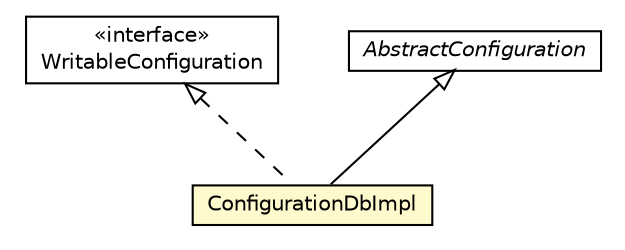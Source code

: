 #!/usr/local/bin/dot
#
# Class diagram 
# Generated by UMLGraph version R5_6_6-8-g8d7759 (http://www.umlgraph.org/)
#

digraph G {
	edge [fontname="Helvetica",fontsize=10,labelfontname="Helvetica",labelfontsize=10];
	node [fontname="Helvetica",fontsize=10,shape=plaintext];
	nodesep=0.25;
	ranksep=0.5;
	// org.dayatang.configuration.WritableConfiguration
	c31596 [label=<<table title="org.dayatang.configuration.WritableConfiguration" border="0" cellborder="1" cellspacing="0" cellpadding="2" port="p" href="../WritableConfiguration.html">
		<tr><td><table border="0" cellspacing="0" cellpadding="1">
<tr><td align="center" balign="center"> &#171;interface&#187; </td></tr>
<tr><td align="center" balign="center"> WritableConfiguration </td></tr>
		</table></td></tr>
		</table>>, URL="../WritableConfiguration.html", fontname="Helvetica", fontcolor="black", fontsize=10.0];
	// org.dayatang.configuration.impl.ConfigurationDbImpl
	c31607 [label=<<table title="org.dayatang.configuration.impl.ConfigurationDbImpl" border="0" cellborder="1" cellspacing="0" cellpadding="2" port="p" bgcolor="lemonChiffon" href="./ConfigurationDbImpl.html">
		<tr><td><table border="0" cellspacing="0" cellpadding="1">
<tr><td align="center" balign="center"> ConfigurationDbImpl </td></tr>
		</table></td></tr>
		</table>>, URL="./ConfigurationDbImpl.html", fontname="Helvetica", fontcolor="black", fontsize=10.0];
	// org.dayatang.configuration.impl.AbstractConfiguration
	c31608 [label=<<table title="org.dayatang.configuration.impl.AbstractConfiguration" border="0" cellborder="1" cellspacing="0" cellpadding="2" port="p" href="./AbstractConfiguration.html">
		<tr><td><table border="0" cellspacing="0" cellpadding="1">
<tr><td align="center" balign="center"><font face="Helvetica-Oblique"> AbstractConfiguration </font></td></tr>
		</table></td></tr>
		</table>>, URL="./AbstractConfiguration.html", fontname="Helvetica", fontcolor="black", fontsize=10.0];
	//org.dayatang.configuration.impl.ConfigurationDbImpl extends org.dayatang.configuration.impl.AbstractConfiguration
	c31608:p -> c31607:p [dir=back,arrowtail=empty];
	//org.dayatang.configuration.impl.ConfigurationDbImpl implements org.dayatang.configuration.WritableConfiguration
	c31596:p -> c31607:p [dir=back,arrowtail=empty,style=dashed];
}

